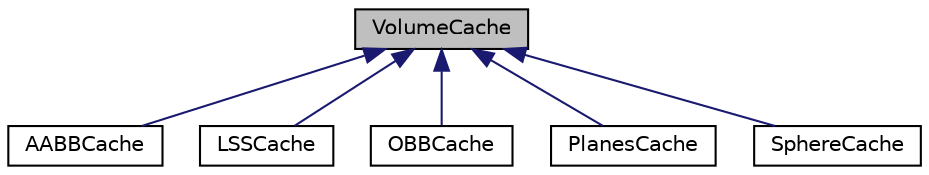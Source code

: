 digraph "VolumeCache"
{
  edge [fontname="Helvetica",fontsize="10",labelfontname="Helvetica",labelfontsize="10"];
  node [fontname="Helvetica",fontsize="10",shape=record];
  Node1 [label="VolumeCache",height=0.2,width=0.4,color="black", fillcolor="grey75", style="filled", fontcolor="black"];
  Node1 -> Node2 [dir="back",color="midnightblue",fontsize="10",style="solid",fontname="Helvetica"];
  Node2 [label="AABBCache",height=0.2,width=0.4,color="black", fillcolor="white", style="filled",URL="$struct_a_a_b_b_cache.html"];
  Node1 -> Node3 [dir="back",color="midnightblue",fontsize="10",style="solid",fontname="Helvetica"];
  Node3 [label="LSSCache",height=0.2,width=0.4,color="black", fillcolor="white", style="filled",URL="$struct_l_s_s_cache.html"];
  Node1 -> Node4 [dir="back",color="midnightblue",fontsize="10",style="solid",fontname="Helvetica"];
  Node4 [label="OBBCache",height=0.2,width=0.4,color="black", fillcolor="white", style="filled",URL="$struct_o_b_b_cache.html"];
  Node1 -> Node5 [dir="back",color="midnightblue",fontsize="10",style="solid",fontname="Helvetica"];
  Node5 [label="PlanesCache",height=0.2,width=0.4,color="black", fillcolor="white", style="filled",URL="$struct_planes_cache.html"];
  Node1 -> Node6 [dir="back",color="midnightblue",fontsize="10",style="solid",fontname="Helvetica"];
  Node6 [label="SphereCache",height=0.2,width=0.4,color="black", fillcolor="white", style="filled",URL="$struct_sphere_cache.html"];
}
